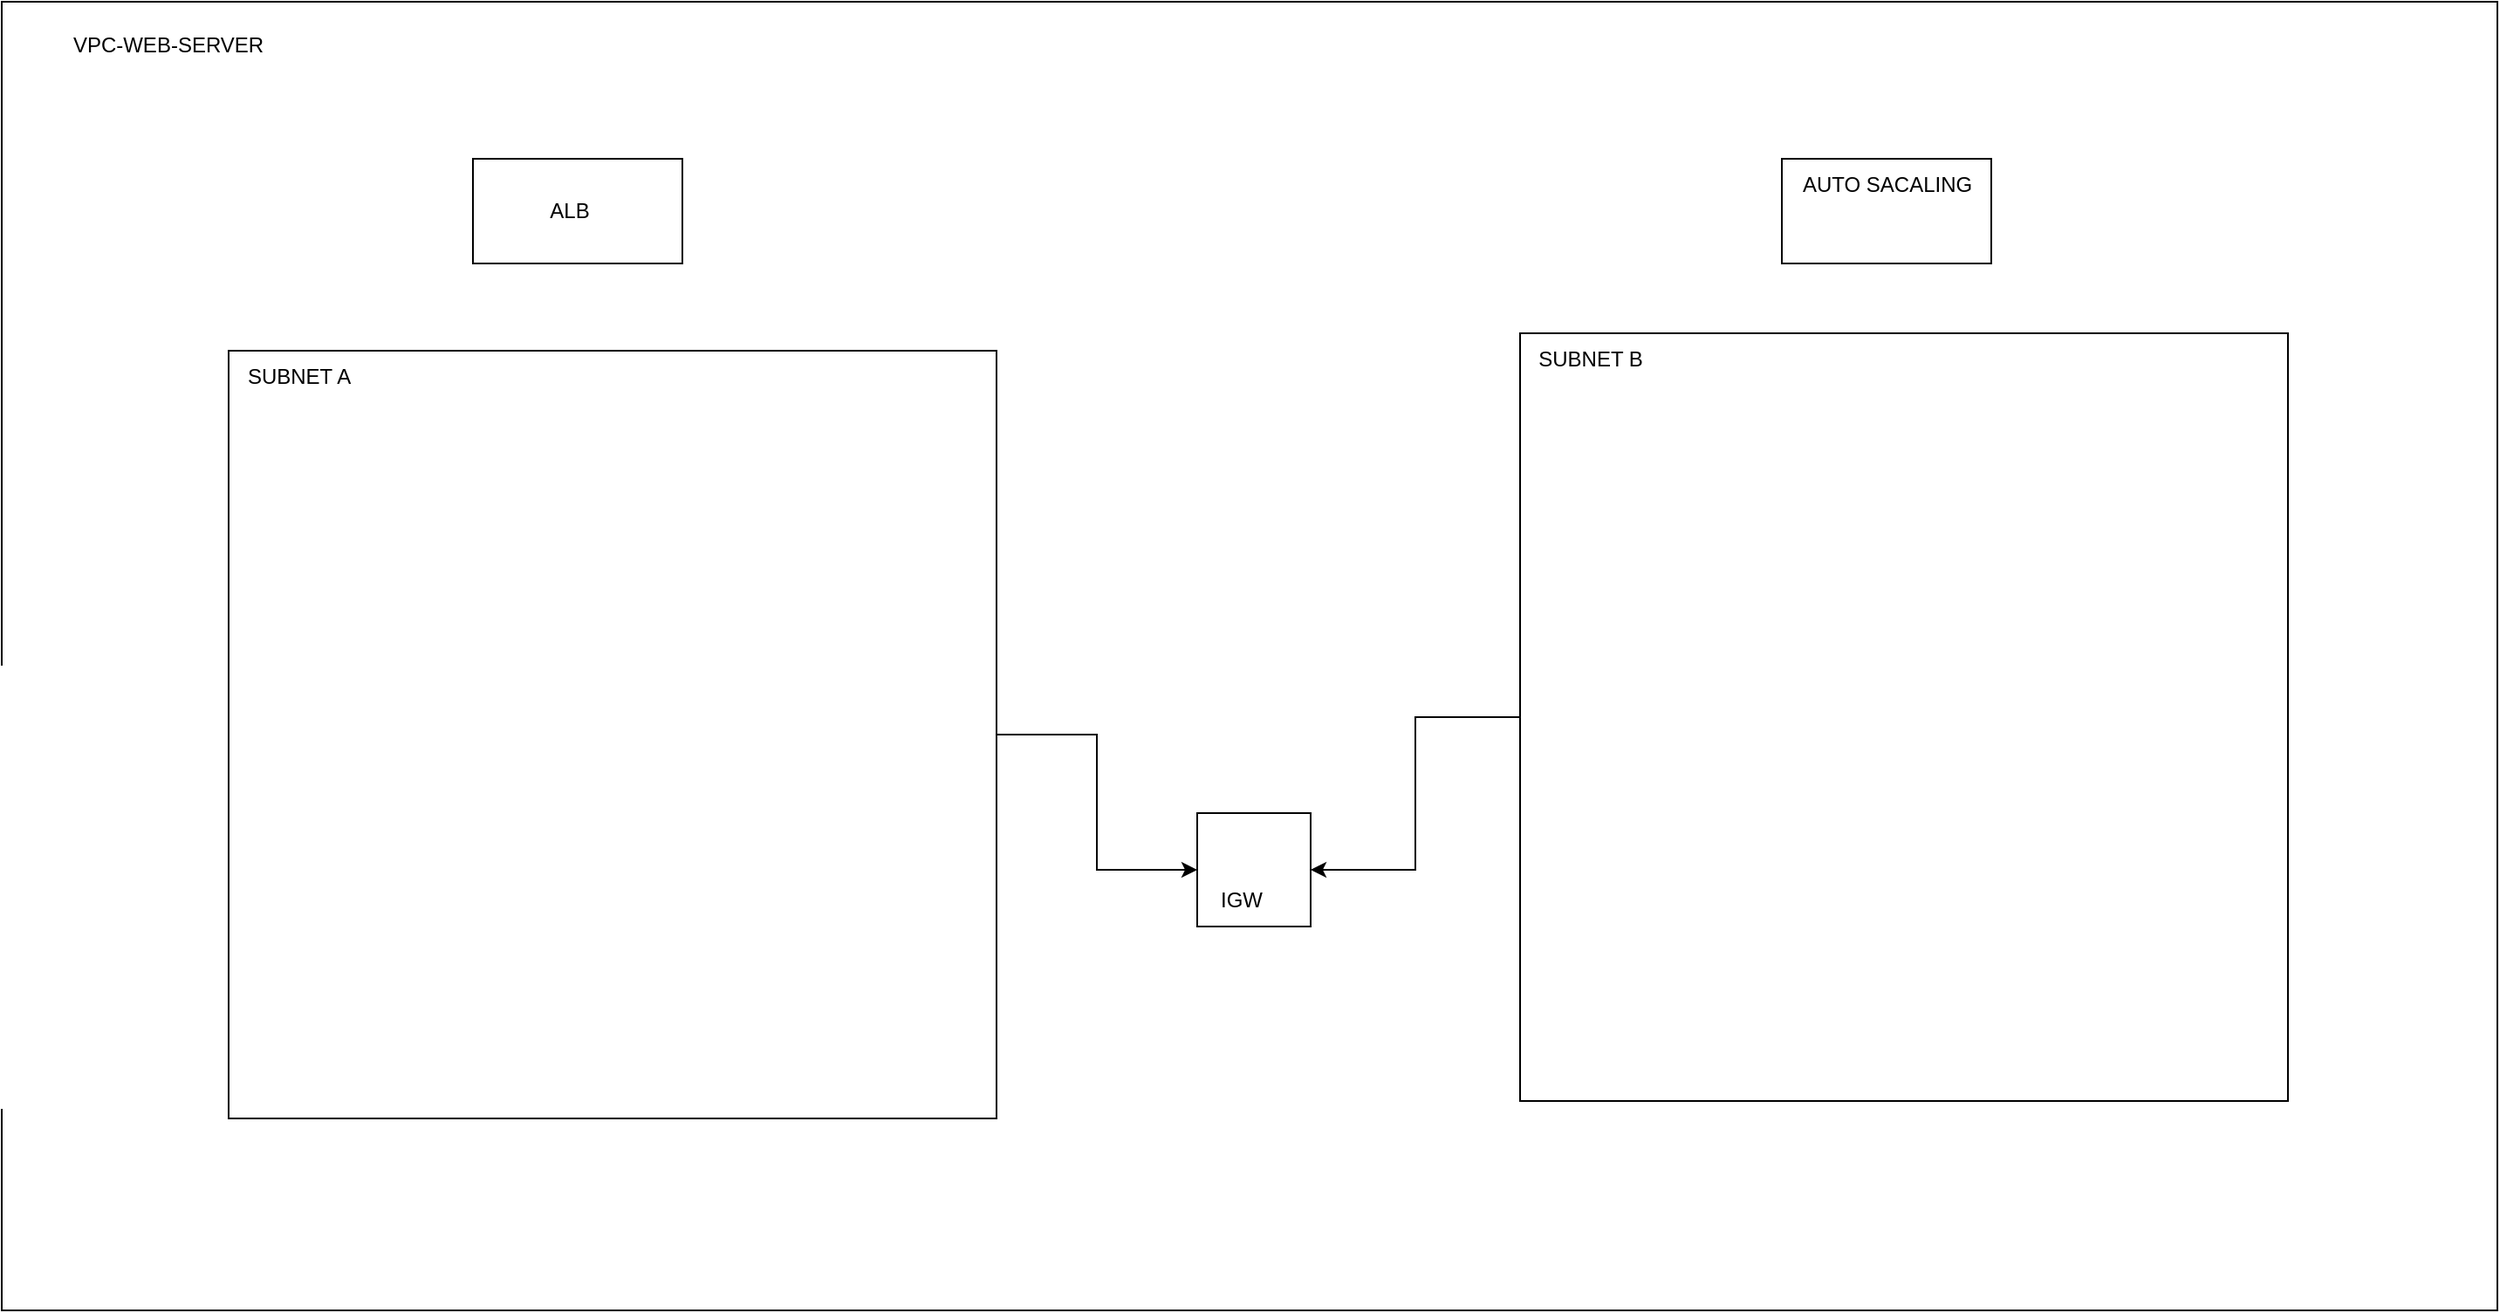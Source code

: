 <mxfile version="27.0.6">
  <diagram name="Page-1" id="2p-FwG93A3nO8b7LPiWQ">
    <mxGraphModel dx="2276" dy="1843" grid="1" gridSize="10" guides="1" tooltips="1" connect="1" arrows="1" fold="1" page="1" pageScale="1" pageWidth="850" pageHeight="1100" math="0" shadow="0">
      <root>
        <mxCell id="0" />
        <mxCell id="1" parent="0" />
        <mxCell id="7V0JD-kxs8DxDPOtK0CM-3" value="&lt;div&gt;&lt;br&gt;&lt;/div&gt;" style="rounded=0;whiteSpace=wrap;html=1;align=left;" vertex="1" parent="1">
          <mxGeometry x="-110" y="-260" width="1430" height="750" as="geometry" />
        </mxCell>
        <mxCell id="7V0JD-kxs8DxDPOtK0CM-4" value="VPC-WEB-SERVER" style="text;html=1;align=center;verticalAlign=middle;resizable=0;points=[];autosize=1;strokeColor=none;fillColor=none;" vertex="1" parent="1">
          <mxGeometry x="-80" y="-250" width="130" height="30" as="geometry" />
        </mxCell>
        <mxCell id="7V0JD-kxs8DxDPOtK0CM-20" style="edgeStyle=orthogonalEdgeStyle;rounded=0;orthogonalLoop=1;jettySize=auto;html=1;entryX=0;entryY=0.5;entryDx=0;entryDy=0;" edge="1" parent="1" source="7V0JD-kxs8DxDPOtK0CM-5" target="7V0JD-kxs8DxDPOtK0CM-9">
          <mxGeometry relative="1" as="geometry" />
        </mxCell>
        <mxCell id="7V0JD-kxs8DxDPOtK0CM-5" value="" style="whiteSpace=wrap;html=1;aspect=fixed;" vertex="1" parent="1">
          <mxGeometry x="20" y="-60" width="440" height="440" as="geometry" />
        </mxCell>
        <mxCell id="7V0JD-kxs8DxDPOtK0CM-19" style="edgeStyle=orthogonalEdgeStyle;rounded=0;orthogonalLoop=1;jettySize=auto;html=1;entryX=1;entryY=0.5;entryDx=0;entryDy=0;" edge="1" parent="1" source="7V0JD-kxs8DxDPOtK0CM-6" target="7V0JD-kxs8DxDPOtK0CM-9">
          <mxGeometry relative="1" as="geometry" />
        </mxCell>
        <mxCell id="7V0JD-kxs8DxDPOtK0CM-6" value="" style="rounded=0;whiteSpace=wrap;html=1;" vertex="1" parent="1">
          <mxGeometry x="760" y="-70" width="440" height="440" as="geometry" />
        </mxCell>
        <mxCell id="7V0JD-kxs8DxDPOtK0CM-7" value="SUBNET A" style="text;html=1;align=center;verticalAlign=middle;resizable=0;points=[];autosize=1;strokeColor=none;fillColor=none;" vertex="1" parent="1">
          <mxGeometry x="20" y="-60" width="80" height="30" as="geometry" />
        </mxCell>
        <mxCell id="7V0JD-kxs8DxDPOtK0CM-8" value="SUBNET B" style="text;html=1;align=center;verticalAlign=middle;resizable=0;points=[];autosize=1;strokeColor=none;fillColor=none;" vertex="1" parent="1">
          <mxGeometry x="760" y="-70" width="80" height="30" as="geometry" />
        </mxCell>
        <mxCell id="7V0JD-kxs8DxDPOtK0CM-9" value="" style="whiteSpace=wrap;html=1;aspect=fixed;" vertex="1" parent="1">
          <mxGeometry x="575" y="205" width="65" height="65" as="geometry" />
        </mxCell>
        <mxCell id="7V0JD-kxs8DxDPOtK0CM-10" value="IGW" style="text;html=1;align=center;verticalAlign=middle;resizable=0;points=[];autosize=1;strokeColor=none;fillColor=none;" vertex="1" parent="1">
          <mxGeometry x="575" y="240" width="50" height="30" as="geometry" />
        </mxCell>
        <mxCell id="7V0JD-kxs8DxDPOtK0CM-21" value="" style="rounded=0;whiteSpace=wrap;html=1;" vertex="1" parent="1">
          <mxGeometry x="160" y="-170" width="120" height="60" as="geometry" />
        </mxCell>
        <mxCell id="7V0JD-kxs8DxDPOtK0CM-22" value="ALB" style="text;html=1;align=center;verticalAlign=middle;resizable=0;points=[];autosize=1;strokeColor=none;fillColor=none;" vertex="1" parent="1">
          <mxGeometry x="190" y="-155" width="50" height="30" as="geometry" />
        </mxCell>
        <mxCell id="7V0JD-kxs8DxDPOtK0CM-23" value="" style="rounded=0;whiteSpace=wrap;html=1;" vertex="1" parent="1">
          <mxGeometry x="910" y="-170" width="120" height="60" as="geometry" />
        </mxCell>
        <mxCell id="7V0JD-kxs8DxDPOtK0CM-24" value="AUTO SACALING" style="text;html=1;align=center;verticalAlign=middle;resizable=0;points=[];autosize=1;strokeColor=none;fillColor=none;" vertex="1" parent="1">
          <mxGeometry x="910" y="-170" width="120" height="30" as="geometry" />
        </mxCell>
      </root>
    </mxGraphModel>
  </diagram>
</mxfile>

